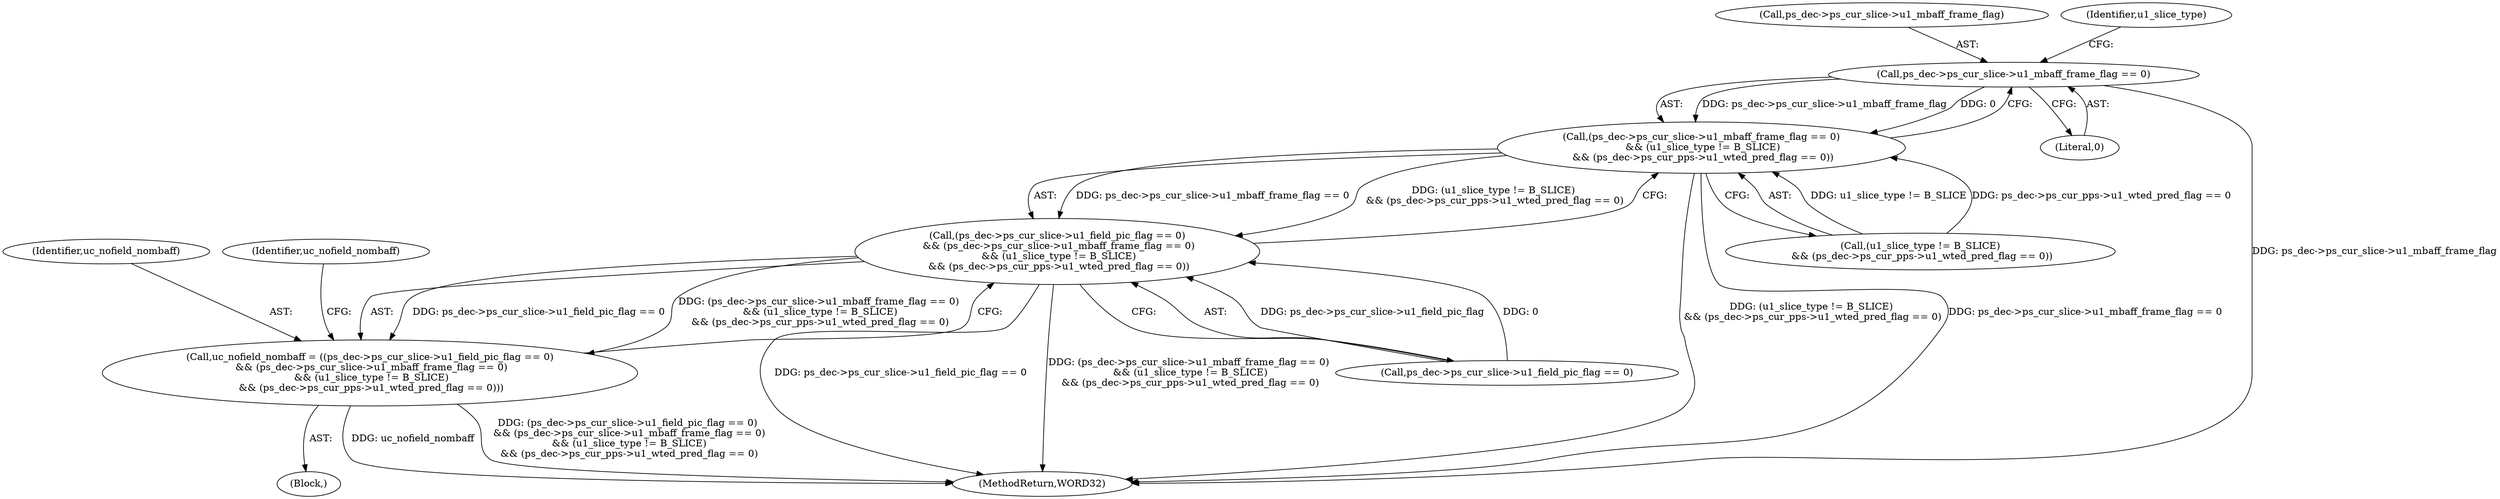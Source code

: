 digraph "0_Android_a78887bcffbc2995cf9ed72e0697acf560875e9e_2@pointer" {
"1001715" [label="(Call,ps_dec->ps_cur_slice->u1_mbaff_frame_flag == 0)"];
"1001714" [label="(Call,(ps_dec->ps_cur_slice->u1_mbaff_frame_flag == 0)\n && (u1_slice_type != B_SLICE)\n && (ps_dec->ps_cur_pps->u1_wted_pred_flag == 0))"];
"1001706" [label="(Call,(ps_dec->ps_cur_slice->u1_field_pic_flag == 0)\n && (ps_dec->ps_cur_slice->u1_mbaff_frame_flag == 0)\n && (u1_slice_type != B_SLICE)\n && (ps_dec->ps_cur_pps->u1_wted_pred_flag == 0))"];
"1001704" [label="(Call,uc_nofield_nombaff = ((ps_dec->ps_cur_slice->u1_field_pic_flag == 0)\n && (ps_dec->ps_cur_slice->u1_mbaff_frame_flag == 0)\n && (u1_slice_type != B_SLICE)\n && (ps_dec->ps_cur_pps->u1_wted_pred_flag == 0)))"];
"1001721" [label="(Literal,0)"];
"1001716" [label="(Call,ps_dec->ps_cur_slice->u1_mbaff_frame_flag)"];
"1001704" [label="(Call,uc_nofield_nombaff = ((ps_dec->ps_cur_slice->u1_field_pic_flag == 0)\n && (ps_dec->ps_cur_slice->u1_mbaff_frame_flag == 0)\n && (u1_slice_type != B_SLICE)\n && (ps_dec->ps_cur_pps->u1_wted_pred_flag == 0)))"];
"1002571" [label="(MethodReturn,WORD32)"];
"1001724" [label="(Identifier,u1_slice_type)"];
"1001722" [label="(Call,(u1_slice_type != B_SLICE)\n && (ps_dec->ps_cur_pps->u1_wted_pred_flag == 0))"];
"1001707" [label="(Call,ps_dec->ps_cur_slice->u1_field_pic_flag == 0)"];
"1001702" [label="(Block,)"];
"1001705" [label="(Identifier,uc_nofield_nombaff)"];
"1001734" [label="(Identifier,uc_nofield_nombaff)"];
"1001715" [label="(Call,ps_dec->ps_cur_slice->u1_mbaff_frame_flag == 0)"];
"1001706" [label="(Call,(ps_dec->ps_cur_slice->u1_field_pic_flag == 0)\n && (ps_dec->ps_cur_slice->u1_mbaff_frame_flag == 0)\n && (u1_slice_type != B_SLICE)\n && (ps_dec->ps_cur_pps->u1_wted_pred_flag == 0))"];
"1001714" [label="(Call,(ps_dec->ps_cur_slice->u1_mbaff_frame_flag == 0)\n && (u1_slice_type != B_SLICE)\n && (ps_dec->ps_cur_pps->u1_wted_pred_flag == 0))"];
"1001715" -> "1001714"  [label="AST: "];
"1001715" -> "1001721"  [label="CFG: "];
"1001716" -> "1001715"  [label="AST: "];
"1001721" -> "1001715"  [label="AST: "];
"1001724" -> "1001715"  [label="CFG: "];
"1001714" -> "1001715"  [label="CFG: "];
"1001715" -> "1002571"  [label="DDG: ps_dec->ps_cur_slice->u1_mbaff_frame_flag"];
"1001715" -> "1001714"  [label="DDG: ps_dec->ps_cur_slice->u1_mbaff_frame_flag"];
"1001715" -> "1001714"  [label="DDG: 0"];
"1001714" -> "1001706"  [label="AST: "];
"1001714" -> "1001722"  [label="CFG: "];
"1001722" -> "1001714"  [label="AST: "];
"1001706" -> "1001714"  [label="CFG: "];
"1001714" -> "1002571"  [label="DDG: (u1_slice_type != B_SLICE)\n && (ps_dec->ps_cur_pps->u1_wted_pred_flag == 0)"];
"1001714" -> "1002571"  [label="DDG: ps_dec->ps_cur_slice->u1_mbaff_frame_flag == 0"];
"1001714" -> "1001706"  [label="DDG: ps_dec->ps_cur_slice->u1_mbaff_frame_flag == 0"];
"1001714" -> "1001706"  [label="DDG: (u1_slice_type != B_SLICE)\n && (ps_dec->ps_cur_pps->u1_wted_pred_flag == 0)"];
"1001722" -> "1001714"  [label="DDG: u1_slice_type != B_SLICE"];
"1001722" -> "1001714"  [label="DDG: ps_dec->ps_cur_pps->u1_wted_pred_flag == 0"];
"1001706" -> "1001704"  [label="AST: "];
"1001706" -> "1001707"  [label="CFG: "];
"1001707" -> "1001706"  [label="AST: "];
"1001704" -> "1001706"  [label="CFG: "];
"1001706" -> "1002571"  [label="DDG: ps_dec->ps_cur_slice->u1_field_pic_flag == 0"];
"1001706" -> "1002571"  [label="DDG: (ps_dec->ps_cur_slice->u1_mbaff_frame_flag == 0)\n && (u1_slice_type != B_SLICE)\n && (ps_dec->ps_cur_pps->u1_wted_pred_flag == 0)"];
"1001706" -> "1001704"  [label="DDG: ps_dec->ps_cur_slice->u1_field_pic_flag == 0"];
"1001706" -> "1001704"  [label="DDG: (ps_dec->ps_cur_slice->u1_mbaff_frame_flag == 0)\n && (u1_slice_type != B_SLICE)\n && (ps_dec->ps_cur_pps->u1_wted_pred_flag == 0)"];
"1001707" -> "1001706"  [label="DDG: ps_dec->ps_cur_slice->u1_field_pic_flag"];
"1001707" -> "1001706"  [label="DDG: 0"];
"1001704" -> "1001702"  [label="AST: "];
"1001705" -> "1001704"  [label="AST: "];
"1001734" -> "1001704"  [label="CFG: "];
"1001704" -> "1002571"  [label="DDG: uc_nofield_nombaff"];
"1001704" -> "1002571"  [label="DDG: (ps_dec->ps_cur_slice->u1_field_pic_flag == 0)\n && (ps_dec->ps_cur_slice->u1_mbaff_frame_flag == 0)\n && (u1_slice_type != B_SLICE)\n && (ps_dec->ps_cur_pps->u1_wted_pred_flag == 0)"];
}
